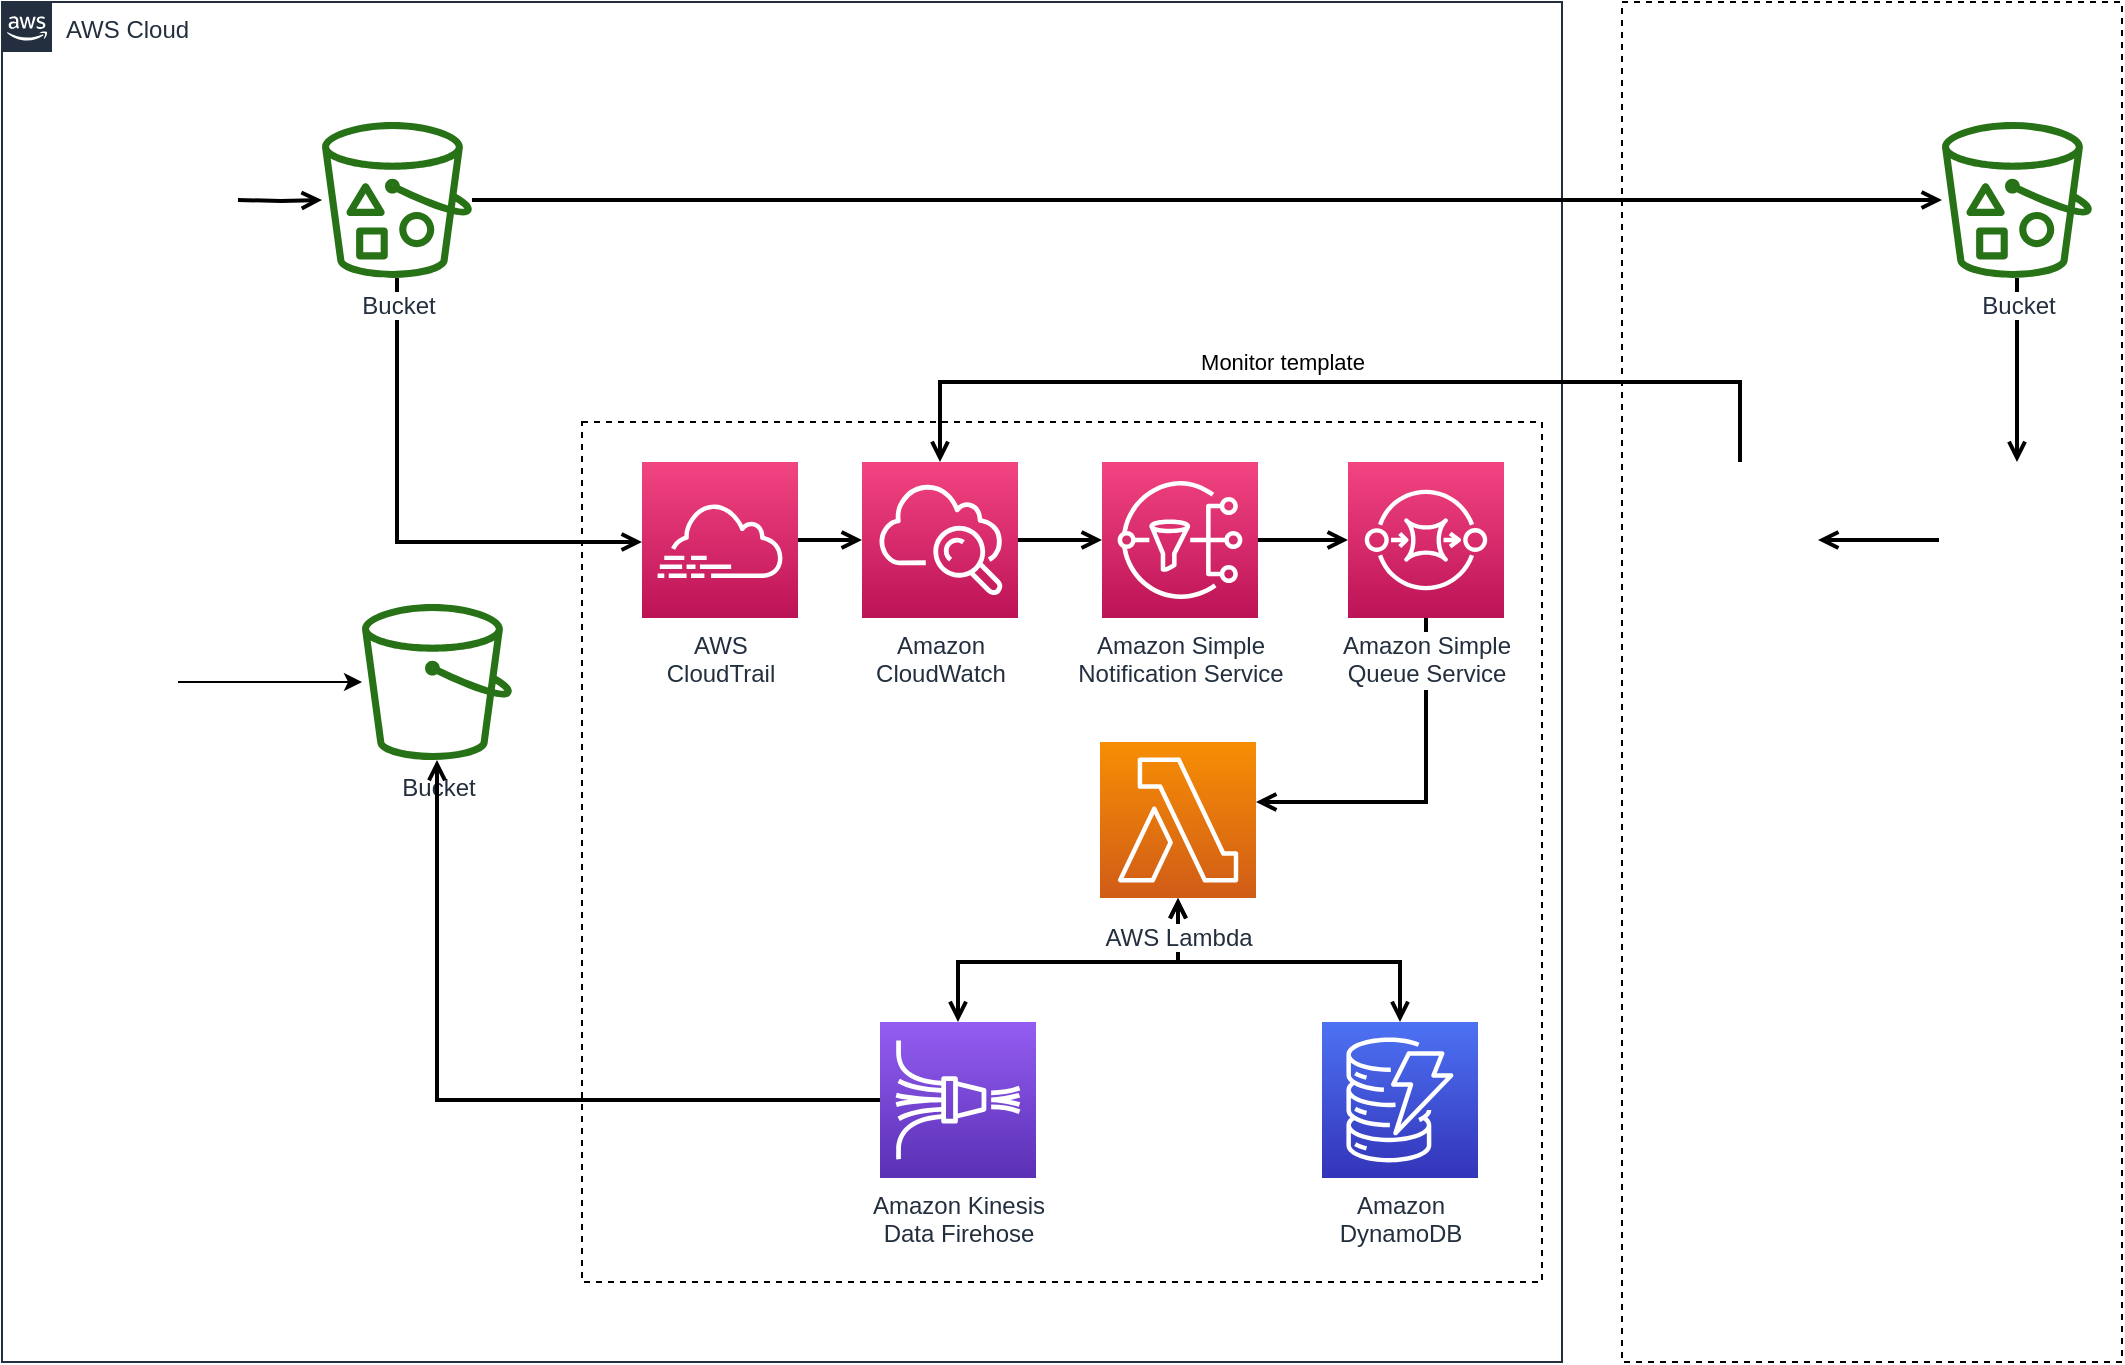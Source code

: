 <mxfile version="20.3.0" type="github" pages="2">
  <diagram id="Ht1M8jgEwFfnCIfOTk4-" name="AWS_Glue_plan">
    <mxGraphModel dx="1422" dy="762" grid="1" gridSize="10" guides="1" tooltips="1" connect="1" arrows="1" fold="1" page="1" pageScale="1" pageWidth="1169" pageHeight="827" math="0" shadow="0">
      <root>
        <mxCell id="0" />
        <mxCell id="1" parent="0" />
        <mxCell id="UEzPUAAOIrF-is8g5C7q-107" value="" style="rounded=0;whiteSpace=wrap;html=1;labelBackgroundColor=none;fillColor=none;dashed=1;container=1;pointerEvents=0;collapsible=0;recursiveResize=0;" parent="1" vertex="1">
          <mxGeometry x="340" y="290" width="480" height="430" as="geometry" />
        </mxCell>
        <mxCell id="UEzPUAAOIrF-is8g5C7q-74" value="AWS Cloud" style="points=[[0,0],[0.25,0],[0.5,0],[0.75,0],[1,0],[1,0.25],[1,0.5],[1,0.75],[1,1],[0.75,1],[0.5,1],[0.25,1],[0,1],[0,0.75],[0,0.5],[0,0.25]];outlineConnect=0;gradientColor=none;html=1;whiteSpace=wrap;fontSize=12;fontStyle=0;shape=mxgraph.aws4.group;grIcon=mxgraph.aws4.group_aws_cloud_alt;strokeColor=#232F3E;fillColor=none;verticalAlign=top;align=left;spacingLeft=30;fontColor=#232F3E;dashed=0;labelBackgroundColor=#ffffff;container=1;pointerEvents=0;collapsible=0;recursiveResize=0;" parent="1" vertex="1">
          <mxGeometry x="50" y="80" width="780" height="680" as="geometry" />
        </mxCell>
        <mxCell id="oE7M9QJ5uVzOgLbk0iZZ-5" style="edgeStyle=orthogonalEdgeStyle;rounded=0;orthogonalLoop=1;jettySize=auto;html=1;" edge="1" parent="UEzPUAAOIrF-is8g5C7q-74" source="oE7M9QJ5uVzOgLbk0iZZ-1" target="UEzPUAAOIrF-is8g5C7q-98">
          <mxGeometry relative="1" as="geometry" />
        </mxCell>
        <mxCell id="oE7M9QJ5uVzOgLbk0iZZ-1" value="" style="shape=image;html=1;verticalAlign=top;verticalLabelPosition=bottom;labelBackgroundColor=#ffffff;imageAspect=0;aspect=fixed;image=https://cdn1.iconfinder.com/data/icons/bootstrap-vol-3/16/filetype-csv-128.png" vertex="1" parent="UEzPUAAOIrF-is8g5C7q-74">
          <mxGeometry x="10" y="301" width="78" height="78" as="geometry" />
        </mxCell>
        <mxCell id="UEzPUAAOIrF-is8g5C7q-98" value="Bucket" style="outlineConnect=0;fontColor=#232F3E;gradientColor=none;fillColor=#277116;strokeColor=none;dashed=0;verticalLabelPosition=bottom;verticalAlign=top;align=center;html=1;fontSize=12;fontStyle=0;aspect=fixed;pointerEvents=1;shape=mxgraph.aws4.bucket;labelBackgroundColor=#ffffff;" parent="UEzPUAAOIrF-is8g5C7q-74" vertex="1">
          <mxGeometry x="180" y="301" width="75" height="78" as="geometry" />
        </mxCell>
        <mxCell id="UEzPUAAOIrF-is8g5C7q-88" value="" style="edgeStyle=orthogonalEdgeStyle;rounded=0;orthogonalLoop=1;jettySize=auto;html=1;endArrow=open;endFill=0;strokeWidth=2;" parent="1" target="UEzPUAAOIrF-is8g5C7q-77" edge="1">
          <mxGeometry relative="1" as="geometry">
            <mxPoint x="168" y="179" as="sourcePoint" />
          </mxGeometry>
        </mxCell>
        <mxCell id="UEzPUAAOIrF-is8g5C7q-89" value="" style="edgeStyle=orthogonalEdgeStyle;rounded=0;orthogonalLoop=1;jettySize=auto;html=1;endArrow=open;endFill=0;strokeWidth=2;" parent="1" source="UEzPUAAOIrF-is8g5C7q-77" target="UEzPUAAOIrF-is8g5C7q-79" edge="1">
          <mxGeometry relative="1" as="geometry">
            <Array as="points">
              <mxPoint x="248" y="350" />
            </Array>
          </mxGeometry>
        </mxCell>
        <mxCell id="UEzPUAAOIrF-is8g5C7q-106" style="edgeStyle=orthogonalEdgeStyle;rounded=0;orthogonalLoop=1;jettySize=auto;html=1;endArrow=open;endFill=0;strokeWidth=2;" parent="1" source="UEzPUAAOIrF-is8g5C7q-77" target="UEzPUAAOIrF-is8g5C7q-78" edge="1">
          <mxGeometry relative="1" as="geometry" />
        </mxCell>
        <mxCell id="UEzPUAAOIrF-is8g5C7q-104" style="edgeStyle=orthogonalEdgeStyle;rounded=0;orthogonalLoop=1;jettySize=auto;html=1;endArrow=open;endFill=0;strokeWidth=2;" parent="1" source="UEzPUAAOIrF-is8g5C7q-78" edge="1">
          <mxGeometry relative="1" as="geometry">
            <mxPoint x="1057.5" y="310" as="targetPoint" />
          </mxGeometry>
        </mxCell>
        <mxCell id="UEzPUAAOIrF-is8g5C7q-90" value="" style="edgeStyle=orthogonalEdgeStyle;rounded=0;orthogonalLoop=1;jettySize=auto;html=1;endArrow=open;endFill=0;strokeWidth=2;" parent="1" source="UEzPUAAOIrF-is8g5C7q-79" target="UEzPUAAOIrF-is8g5C7q-80" edge="1">
          <mxGeometry relative="1" as="geometry" />
        </mxCell>
        <mxCell id="UEzPUAAOIrF-is8g5C7q-91" value="" style="edgeStyle=orthogonalEdgeStyle;rounded=0;orthogonalLoop=1;jettySize=auto;html=1;endArrow=open;endFill=0;strokeWidth=2;" parent="1" source="UEzPUAAOIrF-is8g5C7q-80" target="UEzPUAAOIrF-is8g5C7q-81" edge="1">
          <mxGeometry relative="1" as="geometry" />
        </mxCell>
        <mxCell id="UEzPUAAOIrF-is8g5C7q-92" value="" style="edgeStyle=orthogonalEdgeStyle;rounded=0;orthogonalLoop=1;jettySize=auto;html=1;endArrow=open;endFill=0;strokeWidth=2;" parent="1" source="UEzPUAAOIrF-is8g5C7q-81" target="UEzPUAAOIrF-is8g5C7q-82" edge="1">
          <mxGeometry relative="1" as="geometry" />
        </mxCell>
        <mxCell id="UEzPUAAOIrF-is8g5C7q-93" style="edgeStyle=orthogonalEdgeStyle;rounded=0;orthogonalLoop=1;jettySize=auto;html=1;endArrow=open;endFill=0;strokeWidth=2;" parent="1" source="UEzPUAAOIrF-is8g5C7q-82" target="UEzPUAAOIrF-is8g5C7q-85" edge="1">
          <mxGeometry relative="1" as="geometry">
            <Array as="points">
              <mxPoint x="762" y="480" />
            </Array>
          </mxGeometry>
        </mxCell>
        <mxCell id="UEzPUAAOIrF-is8g5C7q-105" value="Monitor template" style="edgeStyle=orthogonalEdgeStyle;rounded=0;orthogonalLoop=1;jettySize=auto;html=1;endArrow=open;endFill=0;strokeWidth=2;" parent="1" target="UEzPUAAOIrF-is8g5C7q-80" edge="1">
          <mxGeometry x="0.121" y="-10" relative="1" as="geometry">
            <Array as="points">
              <mxPoint x="919" y="270" />
              <mxPoint x="519" y="270" />
            </Array>
            <mxPoint as="offset" />
            <mxPoint x="919" y="310" as="sourcePoint" />
          </mxGeometry>
        </mxCell>
        <mxCell id="UEzPUAAOIrF-is8g5C7q-101" value="" style="edgeStyle=orthogonalEdgeStyle;rounded=0;orthogonalLoop=1;jettySize=auto;html=1;endArrow=open;endFill=0;strokeWidth=2;" parent="1" edge="1">
          <mxGeometry relative="1" as="geometry">
            <mxPoint x="1018.5" y="349" as="sourcePoint" />
            <mxPoint x="958" y="349" as="targetPoint" />
          </mxGeometry>
        </mxCell>
        <mxCell id="UEzPUAAOIrF-is8g5C7q-96" style="edgeStyle=orthogonalEdgeStyle;rounded=0;orthogonalLoop=1;jettySize=auto;html=1;endArrow=open;endFill=0;strokeWidth=2;startArrow=open;startFill=0;" parent="1" source="UEzPUAAOIrF-is8g5C7q-85" target="UEzPUAAOIrF-is8g5C7q-86" edge="1">
          <mxGeometry relative="1" as="geometry">
            <Array as="points">
              <mxPoint x="638" y="560" />
              <mxPoint x="528" y="560" />
            </Array>
          </mxGeometry>
        </mxCell>
        <mxCell id="UEzPUAAOIrF-is8g5C7q-97" style="edgeStyle=orthogonalEdgeStyle;rounded=0;orthogonalLoop=1;jettySize=auto;html=1;endArrow=open;endFill=0;strokeWidth=2;startArrow=open;startFill=0;" parent="1" source="UEzPUAAOIrF-is8g5C7q-85" target="UEzPUAAOIrF-is8g5C7q-87" edge="1">
          <mxGeometry relative="1" as="geometry">
            <Array as="points">
              <mxPoint x="684" y="560" />
              <mxPoint x="859" y="560" />
            </Array>
          </mxGeometry>
        </mxCell>
        <mxCell id="UEzPUAAOIrF-is8g5C7q-100" style="edgeStyle=orthogonalEdgeStyle;rounded=0;orthogonalLoop=1;jettySize=auto;html=1;endArrow=open;endFill=0;strokeWidth=2;" parent="1" source="UEzPUAAOIrF-is8g5C7q-86" target="UEzPUAAOIrF-is8g5C7q-98" edge="1">
          <mxGeometry relative="1" as="geometry" />
        </mxCell>
        <mxCell id="UEzPUAAOIrF-is8g5C7q-77" value="Bucket" style="outlineConnect=0;fontColor=#232F3E;gradientColor=none;fillColor=#277116;strokeColor=none;dashed=0;verticalLabelPosition=bottom;verticalAlign=top;align=center;html=1;fontSize=12;fontStyle=0;aspect=fixed;pointerEvents=1;shape=mxgraph.aws4.bucket_with_objects;labelBackgroundColor=#ffffff;" parent="1" vertex="1">
          <mxGeometry x="210" y="140" width="75" height="78" as="geometry" />
        </mxCell>
        <mxCell id="UEzPUAAOIrF-is8g5C7q-78" value="Bucket" style="outlineConnect=0;fontColor=#232F3E;gradientColor=none;fillColor=#277116;strokeColor=none;dashed=0;verticalLabelPosition=bottom;verticalAlign=top;align=center;html=1;fontSize=12;fontStyle=0;aspect=fixed;pointerEvents=1;shape=mxgraph.aws4.bucket_with_objects;labelBackgroundColor=#ffffff;" parent="1" vertex="1">
          <mxGeometry x="1020" y="140" width="75" height="78" as="geometry" />
        </mxCell>
        <mxCell id="UEzPUAAOIrF-is8g5C7q-79" value="AWS&lt;br&gt;CloudTrail" style="outlineConnect=0;fontColor=#232F3E;gradientColor=#F34482;gradientDirection=north;fillColor=#BC1356;strokeColor=#ffffff;dashed=0;verticalLabelPosition=bottom;verticalAlign=top;align=center;html=1;fontSize=12;fontStyle=0;aspect=fixed;shape=mxgraph.aws4.resourceIcon;resIcon=mxgraph.aws4.cloudtrail;labelBackgroundColor=#ffffff;" parent="1" vertex="1">
          <mxGeometry x="370" y="310" width="78" height="78" as="geometry" />
        </mxCell>
        <mxCell id="UEzPUAAOIrF-is8g5C7q-80" value="Amazon&lt;br&gt;CloudWatch" style="outlineConnect=0;fontColor=#232F3E;gradientColor=#F34482;gradientDirection=north;fillColor=#BC1356;strokeColor=#ffffff;dashed=0;verticalLabelPosition=bottom;verticalAlign=top;align=center;html=1;fontSize=12;fontStyle=0;aspect=fixed;shape=mxgraph.aws4.resourceIcon;resIcon=mxgraph.aws4.cloudwatch;labelBackgroundColor=#ffffff;" parent="1" vertex="1">
          <mxGeometry x="480" y="310" width="78" height="78" as="geometry" />
        </mxCell>
        <mxCell id="UEzPUAAOIrF-is8g5C7q-81" value="Amazon Simple&lt;br&gt;Notification Service&lt;br&gt;" style="outlineConnect=0;fontColor=#232F3E;gradientColor=#F34482;gradientDirection=north;fillColor=#BC1356;strokeColor=#ffffff;dashed=0;verticalLabelPosition=bottom;verticalAlign=top;align=center;html=1;fontSize=12;fontStyle=0;aspect=fixed;shape=mxgraph.aws4.resourceIcon;resIcon=mxgraph.aws4.sns;labelBackgroundColor=#ffffff;" parent="1" vertex="1">
          <mxGeometry x="600" y="310" width="78" height="78" as="geometry" />
        </mxCell>
        <mxCell id="UEzPUAAOIrF-is8g5C7q-82" value="Amazon Simple&lt;br&gt;Queue Service&lt;br&gt;" style="outlineConnect=0;fontColor=#232F3E;gradientColor=#F34482;gradientDirection=north;fillColor=#BC1356;strokeColor=#ffffff;dashed=0;verticalLabelPosition=bottom;verticalAlign=top;align=center;html=1;fontSize=12;fontStyle=0;aspect=fixed;shape=mxgraph.aws4.resourceIcon;resIcon=mxgraph.aws4.sqs;labelBackgroundColor=#ffffff;" parent="1" vertex="1">
          <mxGeometry x="723" y="310" width="78" height="78" as="geometry" />
        </mxCell>
        <mxCell id="UEzPUAAOIrF-is8g5C7q-85" value="AWS Lambda" style="outlineConnect=0;fontColor=#232F3E;gradientColor=#F78E04;gradientDirection=north;fillColor=#D05C17;strokeColor=#ffffff;dashed=0;verticalLabelPosition=bottom;verticalAlign=top;align=center;html=1;fontSize=12;fontStyle=0;aspect=fixed;shape=mxgraph.aws4.resourceIcon;resIcon=mxgraph.aws4.lambda;labelBackgroundColor=#ffffff;spacingTop=6;" parent="1" vertex="1">
          <mxGeometry x="599" y="450" width="78" height="78" as="geometry" />
        </mxCell>
        <mxCell id="UEzPUAAOIrF-is8g5C7q-86" value="Amazon Kinesis&lt;br&gt;Data&amp;nbsp;Firehose" style="outlineConnect=0;fontColor=#232F3E;gradientColor=#945DF2;gradientDirection=north;fillColor=#5A30B5;strokeColor=#ffffff;dashed=0;verticalLabelPosition=bottom;verticalAlign=top;align=center;html=1;fontSize=12;fontStyle=0;aspect=fixed;shape=mxgraph.aws4.resourceIcon;resIcon=mxgraph.aws4.kinesis_data_firehose;labelBackgroundColor=#ffffff;" parent="1" vertex="1">
          <mxGeometry x="489" y="590" width="78" height="78" as="geometry" />
        </mxCell>
        <mxCell id="UEzPUAAOIrF-is8g5C7q-87" value="Amazon&lt;br&gt;DynamoDB" style="outlineConnect=0;fontColor=#232F3E;gradientColor=#4D72F3;gradientDirection=north;fillColor=#3334B9;strokeColor=#ffffff;dashed=0;verticalLabelPosition=bottom;verticalAlign=top;align=center;html=1;fontSize=12;fontStyle=0;aspect=fixed;shape=mxgraph.aws4.resourceIcon;resIcon=mxgraph.aws4.dynamodb;labelBackgroundColor=#ffffff;" parent="1" vertex="1">
          <mxGeometry x="710" y="590" width="78" height="78" as="geometry" />
        </mxCell>
        <mxCell id="UEzPUAAOIrF-is8g5C7q-108" value="" style="rounded=0;whiteSpace=wrap;html=1;labelBackgroundColor=none;fillColor=none;dashed=1;container=1;pointerEvents=0;collapsible=0;recursiveResize=0;" parent="1" vertex="1">
          <mxGeometry x="860" y="80" width="250" height="680" as="geometry" />
        </mxCell>
      </root>
    </mxGraphModel>
  </diagram>
  <diagram name="AWS_S3_Glue" id="YycMQG0jKVHck7Y0xzeI">
    <mxGraphModel dx="1422" dy="762" grid="1" gridSize="10" guides="1" tooltips="1" connect="1" arrows="1" fold="1" page="1" pageScale="1" pageWidth="2336" pageHeight="1654" math="0" shadow="0">
      <root>
        <mxCell id="27Ol19HIDqQMcz8ErLN1-0" />
        <mxCell id="27Ol19HIDqQMcz8ErLN1-1" parent="27Ol19HIDqQMcz8ErLN1-0" />
        <mxCell id="27Ol19HIDqQMcz8ErLN1-3" value="AWS Cloud" style="points=[[0,0],[0.25,0],[0.5,0],[0.75,0],[1,0],[1,0.25],[1,0.5],[1,0.75],[1,1],[0.75,1],[0.5,1],[0.25,1],[0,1],[0,0.75],[0,0.5],[0,0.25]];outlineConnect=0;gradientColor=none;html=1;whiteSpace=wrap;fontSize=12;fontStyle=0;shape=mxgraph.aws4.group;grIcon=mxgraph.aws4.group_aws_cloud_alt;strokeColor=#232F3E;fillColor=none;verticalAlign=top;align=left;spacingLeft=30;fontColor=#232F3E;dashed=0;labelBackgroundColor=#ffffff;container=1;pointerEvents=0;collapsible=0;recursiveResize=0;" vertex="1" parent="27Ol19HIDqQMcz8ErLN1-1">
          <mxGeometry x="50" y="80" width="1330" height="680" as="geometry" />
        </mxCell>
        <mxCell id="27Ol19HIDqQMcz8ErLN1-4" style="edgeStyle=orthogonalEdgeStyle;rounded=0;orthogonalLoop=1;jettySize=auto;html=1;strokeWidth=2;" edge="1" parent="27Ol19HIDqQMcz8ErLN1-3" source="27Ol19HIDqQMcz8ErLN1-5" target="27Ol19HIDqQMcz8ErLN1-6">
          <mxGeometry relative="1" as="geometry" />
        </mxCell>
        <mxCell id="27Ol19HIDqQMcz8ErLN1-5" value="" style="shape=image;html=1;verticalAlign=top;verticalLabelPosition=bottom;labelBackgroundColor=#ffffff;imageAspect=0;aspect=fixed;image=https://cdn1.iconfinder.com/data/icons/bootstrap-vol-3/16/filetype-csv-128.png" vertex="1" parent="27Ol19HIDqQMcz8ErLN1-3">
          <mxGeometry x="20" y="301" width="78" height="78" as="geometry" />
        </mxCell>
        <mxCell id="BuzA3Bi35Psj4LvPRwkX-13" value="" style="edgeStyle=orthogonalEdgeStyle;rounded=0;orthogonalLoop=1;jettySize=auto;html=1;strokeWidth=2;" edge="1" parent="27Ol19HIDqQMcz8ErLN1-3" source="27Ol19HIDqQMcz8ErLN1-6" target="BuzA3Bi35Psj4LvPRwkX-12">
          <mxGeometry relative="1" as="geometry" />
        </mxCell>
        <mxCell id="27Ol19HIDqQMcz8ErLN1-6" value="Bucket" style="outlineConnect=0;fontColor=#232F3E;gradientColor=none;fillColor=#277116;strokeColor=none;dashed=0;verticalLabelPosition=bottom;verticalAlign=top;align=center;html=1;fontSize=12;fontStyle=0;aspect=fixed;pointerEvents=1;shape=mxgraph.aws4.bucket;labelBackgroundColor=#ffffff;" vertex="1" parent="27Ol19HIDqQMcz8ErLN1-3">
          <mxGeometry x="180" y="301" width="75" height="78" as="geometry" />
        </mxCell>
        <mxCell id="27Ol19HIDqQMcz8ErLN1-2" value="" style="rounded=0;whiteSpace=wrap;html=1;labelBackgroundColor=none;fillColor=none;dashed=1;container=1;pointerEvents=0;collapsible=0;recursiveResize=0;" vertex="1" parent="27Ol19HIDqQMcz8ErLN1-3">
          <mxGeometry x="120" y="170" width="800" height="430" as="geometry" />
        </mxCell>
        <mxCell id="BuzA3Bi35Psj4LvPRwkX-22" style="edgeStyle=orthogonalEdgeStyle;rounded=0;orthogonalLoop=1;jettySize=auto;html=1;entryX=0;entryY=0.5;entryDx=0;entryDy=0;entryPerimeter=0;strokeWidth=2;" edge="1" parent="27Ol19HIDqQMcz8ErLN1-2" source="27Ol19HIDqQMcz8ErLN1-26" target="X7rByN3R1TnToOI3u63U-2">
          <mxGeometry relative="1" as="geometry" />
        </mxCell>
        <mxCell id="BuzA3Bi35Psj4LvPRwkX-25" style="edgeStyle=orthogonalEdgeStyle;rounded=0;orthogonalLoop=1;jettySize=auto;html=1;strokeWidth=2;" edge="1" parent="27Ol19HIDqQMcz8ErLN1-2" source="27Ol19HIDqQMcz8ErLN1-26" target="X7rByN3R1TnToOI3u63U-4">
          <mxGeometry relative="1" as="geometry">
            <Array as="points">
              <mxPoint x="259" y="81" />
            </Array>
          </mxGeometry>
        </mxCell>
        <mxCell id="27Ol19HIDqQMcz8ErLN1-26" value="AWS Lambda" style="outlineConnect=0;fontColor=#232F3E;gradientColor=#F78E04;gradientDirection=north;fillColor=#D05C17;strokeColor=#ffffff;dashed=0;verticalLabelPosition=bottom;verticalAlign=top;align=center;html=1;fontSize=12;fontStyle=0;aspect=fixed;shape=mxgraph.aws4.resourceIcon;resIcon=mxgraph.aws4.lambda;labelBackgroundColor=#ffffff;spacingTop=6;" vertex="1" parent="27Ol19HIDqQMcz8ErLN1-2">
          <mxGeometry x="220" y="131" width="78" height="78" as="geometry" />
        </mxCell>
        <mxCell id="X7rByN3R1TnToOI3u63U-4" value="" style="sketch=0;outlineConnect=0;fontColor=#232F3E;gradientColor=none;fillColor=#4D27AA;strokeColor=none;dashed=0;verticalLabelPosition=bottom;verticalAlign=top;align=center;html=1;fontSize=12;fontStyle=0;aspect=fixed;pointerEvents=1;shape=mxgraph.aws4.glue_crawlers;" vertex="1" parent="27Ol19HIDqQMcz8ErLN1-2">
          <mxGeometry x="380" y="42" width="78" height="78" as="geometry" />
        </mxCell>
        <mxCell id="X7rByN3R1TnToOI3u63U-3" value="" style="sketch=0;points=[[0,0,0],[0.25,0,0],[0.5,0,0],[0.75,0,0],[1,0,0],[0,1,0],[0.25,1,0],[0.5,1,0],[0.75,1,0],[1,1,0],[0,0.25,0],[0,0.5,0],[0,0.75,0],[1,0.25,0],[1,0.5,0],[1,0.75,0]];outlineConnect=0;fontColor=#232F3E;gradientColor=#4D72F3;gradientDirection=north;fillColor=#3334B9;strokeColor=#ffffff;dashed=0;verticalLabelPosition=bottom;verticalAlign=top;align=center;html=1;fontSize=12;fontStyle=0;aspect=fixed;shape=mxgraph.aws4.resourceIcon;resIcon=mxgraph.aws4.command_line_interface;" vertex="1" parent="27Ol19HIDqQMcz8ErLN1-2">
          <mxGeometry x="90" y="-40" width="78" height="78" as="geometry" />
        </mxCell>
        <mxCell id="X7rByN3R1TnToOI3u63U-2" value="" style="sketch=0;points=[[0,0,0],[0.25,0,0],[0.5,0,0],[0.75,0,0],[1,0,0],[0,1,0],[0.25,1,0],[0.5,1,0],[0.75,1,0],[1,1,0],[0,0.25,0],[0,0.5,0],[0,0.75,0],[1,0.25,0],[1,0.5,0],[1,0.75,0]];outlineConnect=0;fontColor=#232F3E;gradientColor=#945DF2;gradientDirection=north;fillColor=#5A30B5;strokeColor=#ffffff;dashed=0;verticalLabelPosition=bottom;verticalAlign=top;align=center;html=1;fontSize=12;fontStyle=0;aspect=fixed;shape=mxgraph.aws4.resourceIcon;resIcon=mxgraph.aws4.glue;" vertex="1" parent="27Ol19HIDqQMcz8ErLN1-2">
          <mxGeometry x="569" y="131" width="78" height="78" as="geometry" />
        </mxCell>
        <mxCell id="BuzA3Bi35Psj4LvPRwkX-3" style="edgeStyle=orthogonalEdgeStyle;rounded=0;orthogonalLoop=1;jettySize=auto;html=1;strokeWidth=2;" edge="1" parent="27Ol19HIDqQMcz8ErLN1-2" source="X7rByN3R1TnToOI3u63U-4" target="X7rByN3R1TnToOI3u63U-2">
          <mxGeometry relative="1" as="geometry" />
        </mxCell>
        <mxCell id="BuzA3Bi35Psj4LvPRwkX-7" value="AWS Glue F1" style="text;html=1;strokeColor=none;fillColor=none;align=center;verticalAlign=middle;whiteSpace=wrap;rounded=0;" vertex="1" parent="27Ol19HIDqQMcz8ErLN1-2">
          <mxGeometry x="569" y="209" width="60" height="30" as="geometry" />
        </mxCell>
        <mxCell id="BuzA3Bi35Psj4LvPRwkX-6" value="Data&amp;nbsp;&lt;span style=&quot;color: rgb(77, 81, 86); font-family: arial, sans-serif; font-size: 14px; text-align: start; background-color: rgb(255, 255, 255);&quot; class=&quot;hcV4Re nkGKTb&quot;&gt;crawler&lt;/span&gt;" style="text;html=1;strokeColor=none;fillColor=none;align=center;verticalAlign=middle;whiteSpace=wrap;rounded=0;" vertex="1" parent="27Ol19HIDqQMcz8ErLN1-2">
          <mxGeometry x="389" y="8" width="60" height="30" as="geometry" />
        </mxCell>
        <mxCell id="BuzA3Bi35Psj4LvPRwkX-20" value="bck_if neeed originals files" style="text;html=1;strokeColor=none;fillColor=none;align=center;verticalAlign=middle;whiteSpace=wrap;rounded=0;" vertex="1" parent="27Ol19HIDqQMcz8ErLN1-2">
          <mxGeometry x="140" y="330" width="60" height="30" as="geometry" />
        </mxCell>
        <mxCell id="BuzA3Bi35Psj4LvPRwkX-21" value="S3 with folder Structure" style="text;html=1;strokeColor=none;fillColor=none;align=center;verticalAlign=middle;whiteSpace=wrap;rounded=0;" vertex="1" parent="27Ol19HIDqQMcz8ErLN1-2">
          <mxGeometry x="70" y="90" width="60" height="30" as="geometry" />
        </mxCell>
        <mxCell id="X7rByN3R1TnToOI3u63U-6" value="&lt;font color=&quot;#232f3e&quot;&gt;&lt;span style=&quot;background-color: rgb(255, 255, 255);&quot;&gt;@dataopsguy&lt;/span&gt;&lt;/font&gt;" style="text;whiteSpace=wrap;html=1;" vertex="1" parent="27Ol19HIDqQMcz8ErLN1-3">
          <mxGeometry x="1230" width="100" height="40" as="geometry" />
        </mxCell>
        <mxCell id="27Ol19HIDqQMcz8ErLN1-11" value="" style="edgeStyle=orthogonalEdgeStyle;rounded=0;orthogonalLoop=1;jettySize=auto;html=1;endArrow=open;endFill=0;strokeWidth=2;" edge="1" parent="27Ol19HIDqQMcz8ErLN1-3" source="27Ol19HIDqQMcz8ErLN1-6" target="27Ol19HIDqQMcz8ErLN1-26">
          <mxGeometry relative="1" as="geometry">
            <mxPoint x="398" y="269" as="sourcePoint" />
            <mxPoint x="340" y="340" as="targetPoint" />
          </mxGeometry>
        </mxCell>
        <mxCell id="BuzA3Bi35Psj4LvPRwkX-4" value="General schema for AWS proccess Files to S3 AWS&amp;nbsp;" style="text;html=1;strokeColor=none;fillColor=none;align=center;verticalAlign=middle;whiteSpace=wrap;rounded=0;" vertex="1" parent="27Ol19HIDqQMcz8ErLN1-3">
          <mxGeometry x="520" y="40" width="60" height="30" as="geometry" />
        </mxCell>
        <mxCell id="BuzA3Bi35Psj4LvPRwkX-5" value="Roles" style="text;html=1;strokeColor=none;fillColor=none;align=center;verticalAlign=middle;whiteSpace=wrap;rounded=0;" vertex="1" parent="27Ol19HIDqQMcz8ErLN1-3">
          <mxGeometry x="1250" y="564" width="60" height="30" as="geometry" />
        </mxCell>
        <mxCell id="BuzA3Bi35Psj4LvPRwkX-9" value="Polices" style="text;html=1;strokeColor=none;fillColor=none;align=center;verticalAlign=middle;whiteSpace=wrap;rounded=0;" vertex="1" parent="27Ol19HIDqQMcz8ErLN1-3">
          <mxGeometry x="170" y="640" width="60" height="30" as="geometry" />
        </mxCell>
        <mxCell id="27Ol19HIDqQMcz8ErLN1-21" value="Bucket" style="outlineConnect=0;fontColor=#232F3E;gradientColor=none;fillColor=#277116;strokeColor=none;dashed=0;verticalLabelPosition=bottom;verticalAlign=top;align=center;html=1;fontSize=12;fontStyle=0;aspect=fixed;pointerEvents=1;shape=mxgraph.aws4.bucket_with_objects;labelBackgroundColor=#ffffff;" vertex="1" parent="27Ol19HIDqQMcz8ErLN1-3">
          <mxGeometry x="1060" y="200" width="75" height="78" as="geometry" />
        </mxCell>
        <mxCell id="BuzA3Bi35Psj4LvPRwkX-12" value="Bucket" style="outlineConnect=0;fontColor=#232F3E;gradientColor=none;fillColor=#277116;strokeColor=none;dashed=0;verticalLabelPosition=bottom;verticalAlign=top;align=center;html=1;fontSize=12;fontStyle=0;aspect=fixed;pointerEvents=1;shape=mxgraph.aws4.bucket;labelBackgroundColor=#ffffff;" vertex="1" parent="27Ol19HIDqQMcz8ErLN1-3">
          <mxGeometry x="180" y="459" width="75" height="78" as="geometry" />
        </mxCell>
        <mxCell id="BuzA3Bi35Psj4LvPRwkX-14" value="" style="sketch=0;aspect=fixed;pointerEvents=1;shadow=0;dashed=0;html=1;strokeColor=none;labelPosition=center;verticalLabelPosition=bottom;verticalAlign=top;align=center;shape=mxgraph.azure.rdp_remoting_file;fillColor=#0078D7;" vertex="1" parent="27Ol19HIDqQMcz8ErLN1-3">
          <mxGeometry x="1067.5" y="320" width="48" height="50" as="geometry" />
        </mxCell>
        <mxCell id="BuzA3Bi35Psj4LvPRwkX-15" value="Parquet File" style="text;html=1;strokeColor=none;fillColor=none;align=center;verticalAlign=middle;whiteSpace=wrap;rounded=0;" vertex="1" parent="27Ol19HIDqQMcz8ErLN1-3">
          <mxGeometry x="1067.5" y="371" width="60" height="30" as="geometry" />
        </mxCell>
        <mxCell id="BuzA3Bi35Psj4LvPRwkX-16" value="" style="sketch=0;outlineConnect=0;fontColor=#232F3E;gradientColor=none;fillColor=#4D27AA;strokeColor=none;dashed=0;verticalLabelPosition=bottom;verticalAlign=top;align=center;html=1;fontSize=12;fontStyle=0;aspect=fixed;pointerEvents=1;shape=mxgraph.aws4.glue_crawlers;" vertex="1" parent="27Ol19HIDqQMcz8ErLN1-3">
          <mxGeometry x="1079" y="510" width="78" height="78" as="geometry" />
        </mxCell>
        <mxCell id="BuzA3Bi35Psj4LvPRwkX-17" value="Data&amp;nbsp;&lt;span style=&quot;font-weight: 800; color: rgb(77, 81, 86); font-family: arial, sans-serif; font-size: 14px; text-align: start; background-color: rgb(255, 255, 255);&quot; class=&quot;hcV4Re nkGKTb&quot;&gt;crawler&lt;/span&gt;" style="text;html=1;strokeColor=none;fillColor=none;align=center;verticalAlign=middle;whiteSpace=wrap;rounded=0;" vertex="1" parent="27Ol19HIDqQMcz8ErLN1-3">
          <mxGeometry x="1097" y="589" width="60" height="30" as="geometry" />
        </mxCell>
        <mxCell id="BuzA3Bi35Psj4LvPRwkX-18" value="Data_sources" style="text;html=1;strokeColor=none;fillColor=none;align=center;verticalAlign=middle;whiteSpace=wrap;rounded=0;" vertex="1" parent="27Ol19HIDqQMcz8ErLN1-3">
          <mxGeometry x="29" y="379" width="60" height="30" as="geometry" />
        </mxCell>
        <mxCell id="BuzA3Bi35Psj4LvPRwkX-26" value="Role/User" style="text;html=1;strokeColor=none;fillColor=none;align=center;verticalAlign=middle;whiteSpace=wrap;rounded=0;" vertex="1" parent="27Ol19HIDqQMcz8ErLN1-3">
          <mxGeometry x="98" y="640" width="60" height="30" as="geometry" />
        </mxCell>
      </root>
    </mxGraphModel>
  </diagram>
</mxfile>
